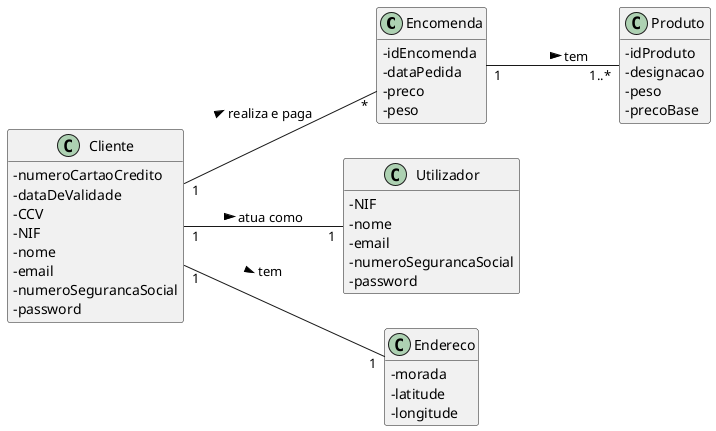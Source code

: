 @startuml
skinparam classAttributeIconSize 0
hide methods
left to right direction


class Encomenda {
  -idEncomenda
  -dataPedida
  -preco
  -peso
}

class Produto {
  -idProduto
  -designacao
  -peso
  -precoBase
}

class Utilizador {
  -NIF
  -nome
  -email
  -numeroSegurancaSocial
  -password
}

class Endereco {
  -morada
  -latitude
  -longitude
}

class Cliente {
  -numeroCartaoCredito
  -dataDeValidade
  -CCV
  -NIF
  -nome
  -email
  -numeroSegurancaSocial
  -password
}


Cliente "1" -- "1" Utilizador: atua como >
Cliente "1" -- "*" Encomenda: realiza e paga >
Encomenda "1" -- "1..*" Produto: tem >
Cliente "1" -- "1" Endereco: tem >

@enduml